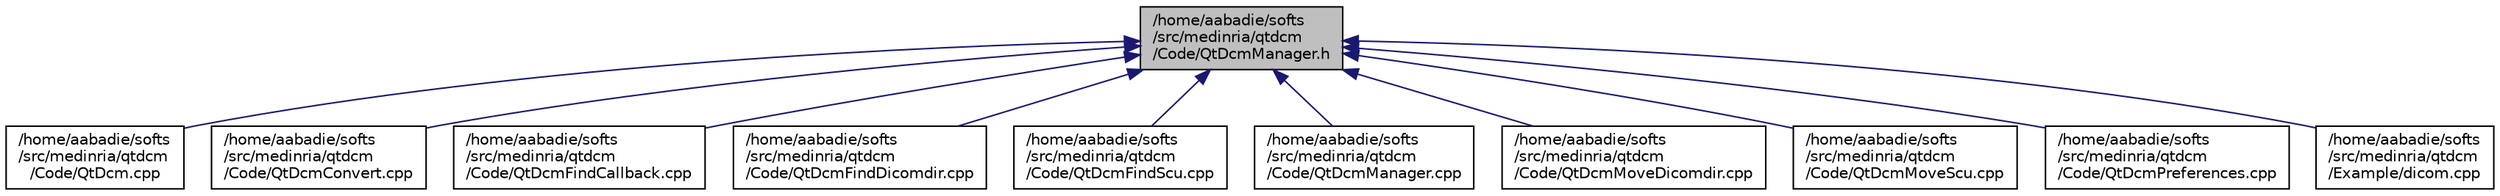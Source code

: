 digraph "/home/aabadie/softs/src/medinria/qtdcm/Code/QtDcmManager.h"
{
  edge [fontname="Helvetica",fontsize="10",labelfontname="Helvetica",labelfontsize="10"];
  node [fontname="Helvetica",fontsize="10",shape=record];
  Node1 [label="/home/aabadie/softs\l/src/medinria/qtdcm\l/Code/QtDcmManager.h",height=0.2,width=0.4,color="black", fillcolor="grey75", style="filled" fontcolor="black"];
  Node1 -> Node2 [dir="back",color="midnightblue",fontsize="10",style="solid",fontname="Helvetica"];
  Node2 [label="/home/aabadie/softs\l/src/medinria/qtdcm\l/Code/QtDcm.cpp",height=0.2,width=0.4,color="black", fillcolor="white", style="filled",URL="$QtDcm_8cpp.html"];
  Node1 -> Node3 [dir="back",color="midnightblue",fontsize="10",style="solid",fontname="Helvetica"];
  Node3 [label="/home/aabadie/softs\l/src/medinria/qtdcm\l/Code/QtDcmConvert.cpp",height=0.2,width=0.4,color="black", fillcolor="white", style="filled",URL="$QtDcmConvert_8cpp.html"];
  Node1 -> Node4 [dir="back",color="midnightblue",fontsize="10",style="solid",fontname="Helvetica"];
  Node4 [label="/home/aabadie/softs\l/src/medinria/qtdcm\l/Code/QtDcmFindCallback.cpp",height=0.2,width=0.4,color="black", fillcolor="white", style="filled",URL="$QtDcmFindCallback_8cpp.html"];
  Node1 -> Node5 [dir="back",color="midnightblue",fontsize="10",style="solid",fontname="Helvetica"];
  Node5 [label="/home/aabadie/softs\l/src/medinria/qtdcm\l/Code/QtDcmFindDicomdir.cpp",height=0.2,width=0.4,color="black", fillcolor="white", style="filled",URL="$QtDcmFindDicomdir_8cpp.html"];
  Node1 -> Node6 [dir="back",color="midnightblue",fontsize="10",style="solid",fontname="Helvetica"];
  Node6 [label="/home/aabadie/softs\l/src/medinria/qtdcm\l/Code/QtDcmFindScu.cpp",height=0.2,width=0.4,color="black", fillcolor="white", style="filled",URL="$QtDcmFindScu_8cpp.html"];
  Node1 -> Node7 [dir="back",color="midnightblue",fontsize="10",style="solid",fontname="Helvetica"];
  Node7 [label="/home/aabadie/softs\l/src/medinria/qtdcm\l/Code/QtDcmManager.cpp",height=0.2,width=0.4,color="black", fillcolor="white", style="filled",URL="$QtDcmManager_8cpp.html"];
  Node1 -> Node8 [dir="back",color="midnightblue",fontsize="10",style="solid",fontname="Helvetica"];
  Node8 [label="/home/aabadie/softs\l/src/medinria/qtdcm\l/Code/QtDcmMoveDicomdir.cpp",height=0.2,width=0.4,color="black", fillcolor="white", style="filled",URL="$QtDcmMoveDicomdir_8cpp.html"];
  Node1 -> Node9 [dir="back",color="midnightblue",fontsize="10",style="solid",fontname="Helvetica"];
  Node9 [label="/home/aabadie/softs\l/src/medinria/qtdcm\l/Code/QtDcmMoveScu.cpp",height=0.2,width=0.4,color="black", fillcolor="white", style="filled",URL="$QtDcmMoveScu_8cpp.html"];
  Node1 -> Node10 [dir="back",color="midnightblue",fontsize="10",style="solid",fontname="Helvetica"];
  Node10 [label="/home/aabadie/softs\l/src/medinria/qtdcm\l/Code/QtDcmPreferences.cpp",height=0.2,width=0.4,color="black", fillcolor="white", style="filled",URL="$QtDcmPreferences_8cpp.html"];
  Node1 -> Node11 [dir="back",color="midnightblue",fontsize="10",style="solid",fontname="Helvetica"];
  Node11 [label="/home/aabadie/softs\l/src/medinria/qtdcm\l/Example/dicom.cpp",height=0.2,width=0.4,color="black", fillcolor="white", style="filled",URL="$dicom_8cpp.html",tooltip="Main class for the example."];
}
